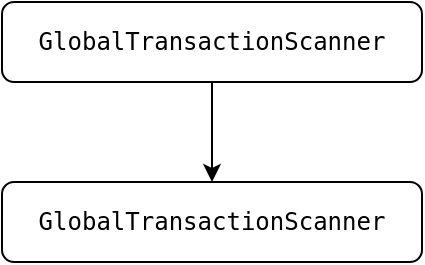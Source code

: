 <mxfile version="14.7.1" type="github"><diagram id="_55cNe7EeKbNRSnvYeKe" name="第 1 页"><mxGraphModel dx="782" dy="437" grid="1" gridSize="10" guides="1" tooltips="1" connect="1" arrows="1" fold="1" page="1" pageScale="1" pageWidth="827" pageHeight="1169" math="0" shadow="0"><root><mxCell id="0"/><mxCell id="1" parent="0"/><mxCell id="8IApz-53Kq86JLyY6Z_i-2" style="edgeStyle=orthogonalEdgeStyle;rounded=0;orthogonalLoop=1;jettySize=auto;html=1;" edge="1" parent="1" source="8IApz-53Kq86JLyY6Z_i-1"><mxGeometry relative="1" as="geometry"><mxPoint x="295" y="120" as="targetPoint"/></mxGeometry></mxCell><mxCell id="8IApz-53Kq86JLyY6Z_i-1" value="&lt;pre style=&quot;background-color: rgb(255 , 255 , 255) ; font-family: &amp;#34;jetbrains mono&amp;#34; , monospace ; font-size: 9pt&quot;&gt;GlobalTransactionScanner&lt;/pre&gt;" style="rounded=1;whiteSpace=wrap;html=1;" vertex="1" parent="1"><mxGeometry x="190" y="30" width="210" height="40" as="geometry"/></mxCell><mxCell id="8IApz-53Kq86JLyY6Z_i-3" value="&lt;pre style=&quot;background-color: rgb(255 , 255 , 255) ; font-family: &amp;#34;jetbrains mono&amp;#34; , monospace ; font-size: 9pt&quot;&gt;GlobalTransactionScanner&lt;/pre&gt;" style="rounded=1;whiteSpace=wrap;html=1;" vertex="1" parent="1"><mxGeometry x="190" y="120" width="210" height="40" as="geometry"/></mxCell></root></mxGraphModel></diagram></mxfile>